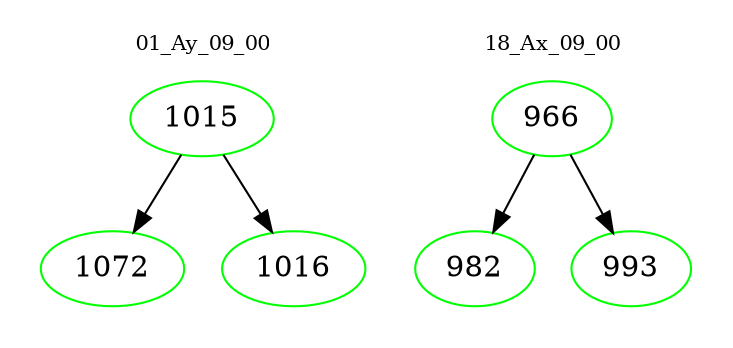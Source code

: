 digraph{
subgraph cluster_0 {
color = white
label = "01_Ay_09_00";
fontsize=10;
T0_1015 [label="1015", color="green"]
T0_1015 -> T0_1072 [color="black"]
T0_1072 [label="1072", color="green"]
T0_1015 -> T0_1016 [color="black"]
T0_1016 [label="1016", color="green"]
}
subgraph cluster_1 {
color = white
label = "18_Ax_09_00";
fontsize=10;
T1_966 [label="966", color="green"]
T1_966 -> T1_982 [color="black"]
T1_982 [label="982", color="green"]
T1_966 -> T1_993 [color="black"]
T1_993 [label="993", color="green"]
}
}
